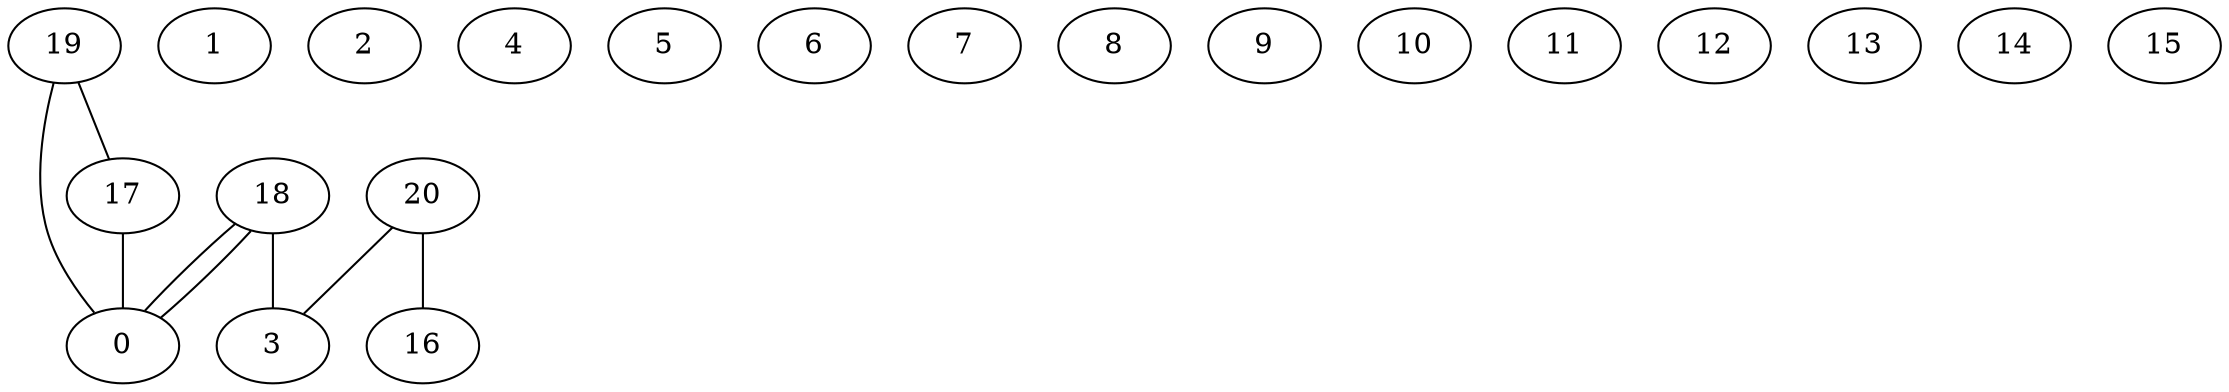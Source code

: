 graph G {
0;
1;
2;
3;
4;
5;
6;
7;
8;
9;
10;
11;
12;
13;
14;
15;
16;
17;
18;
19;
20;
20--16 ;
20--3 ;
19--17 ;
19--0 ;
18--3 ;
18--0 ;
18--0 ;
17--0 ;
}
